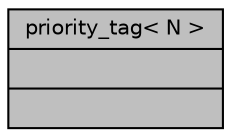digraph "priority_tag&lt; N &gt;"
{
 // LATEX_PDF_SIZE
  edge [fontname="Helvetica",fontsize="10",labelfontname="Helvetica",labelfontsize="10"];
  node [fontname="Helvetica",fontsize="10",shape=record];
  Node1 [label="{priority_tag\< N \>\n||}",height=0.2,width=0.4,color="black", fillcolor="grey75", style="filled", fontcolor="black",tooltip=" "];
}
